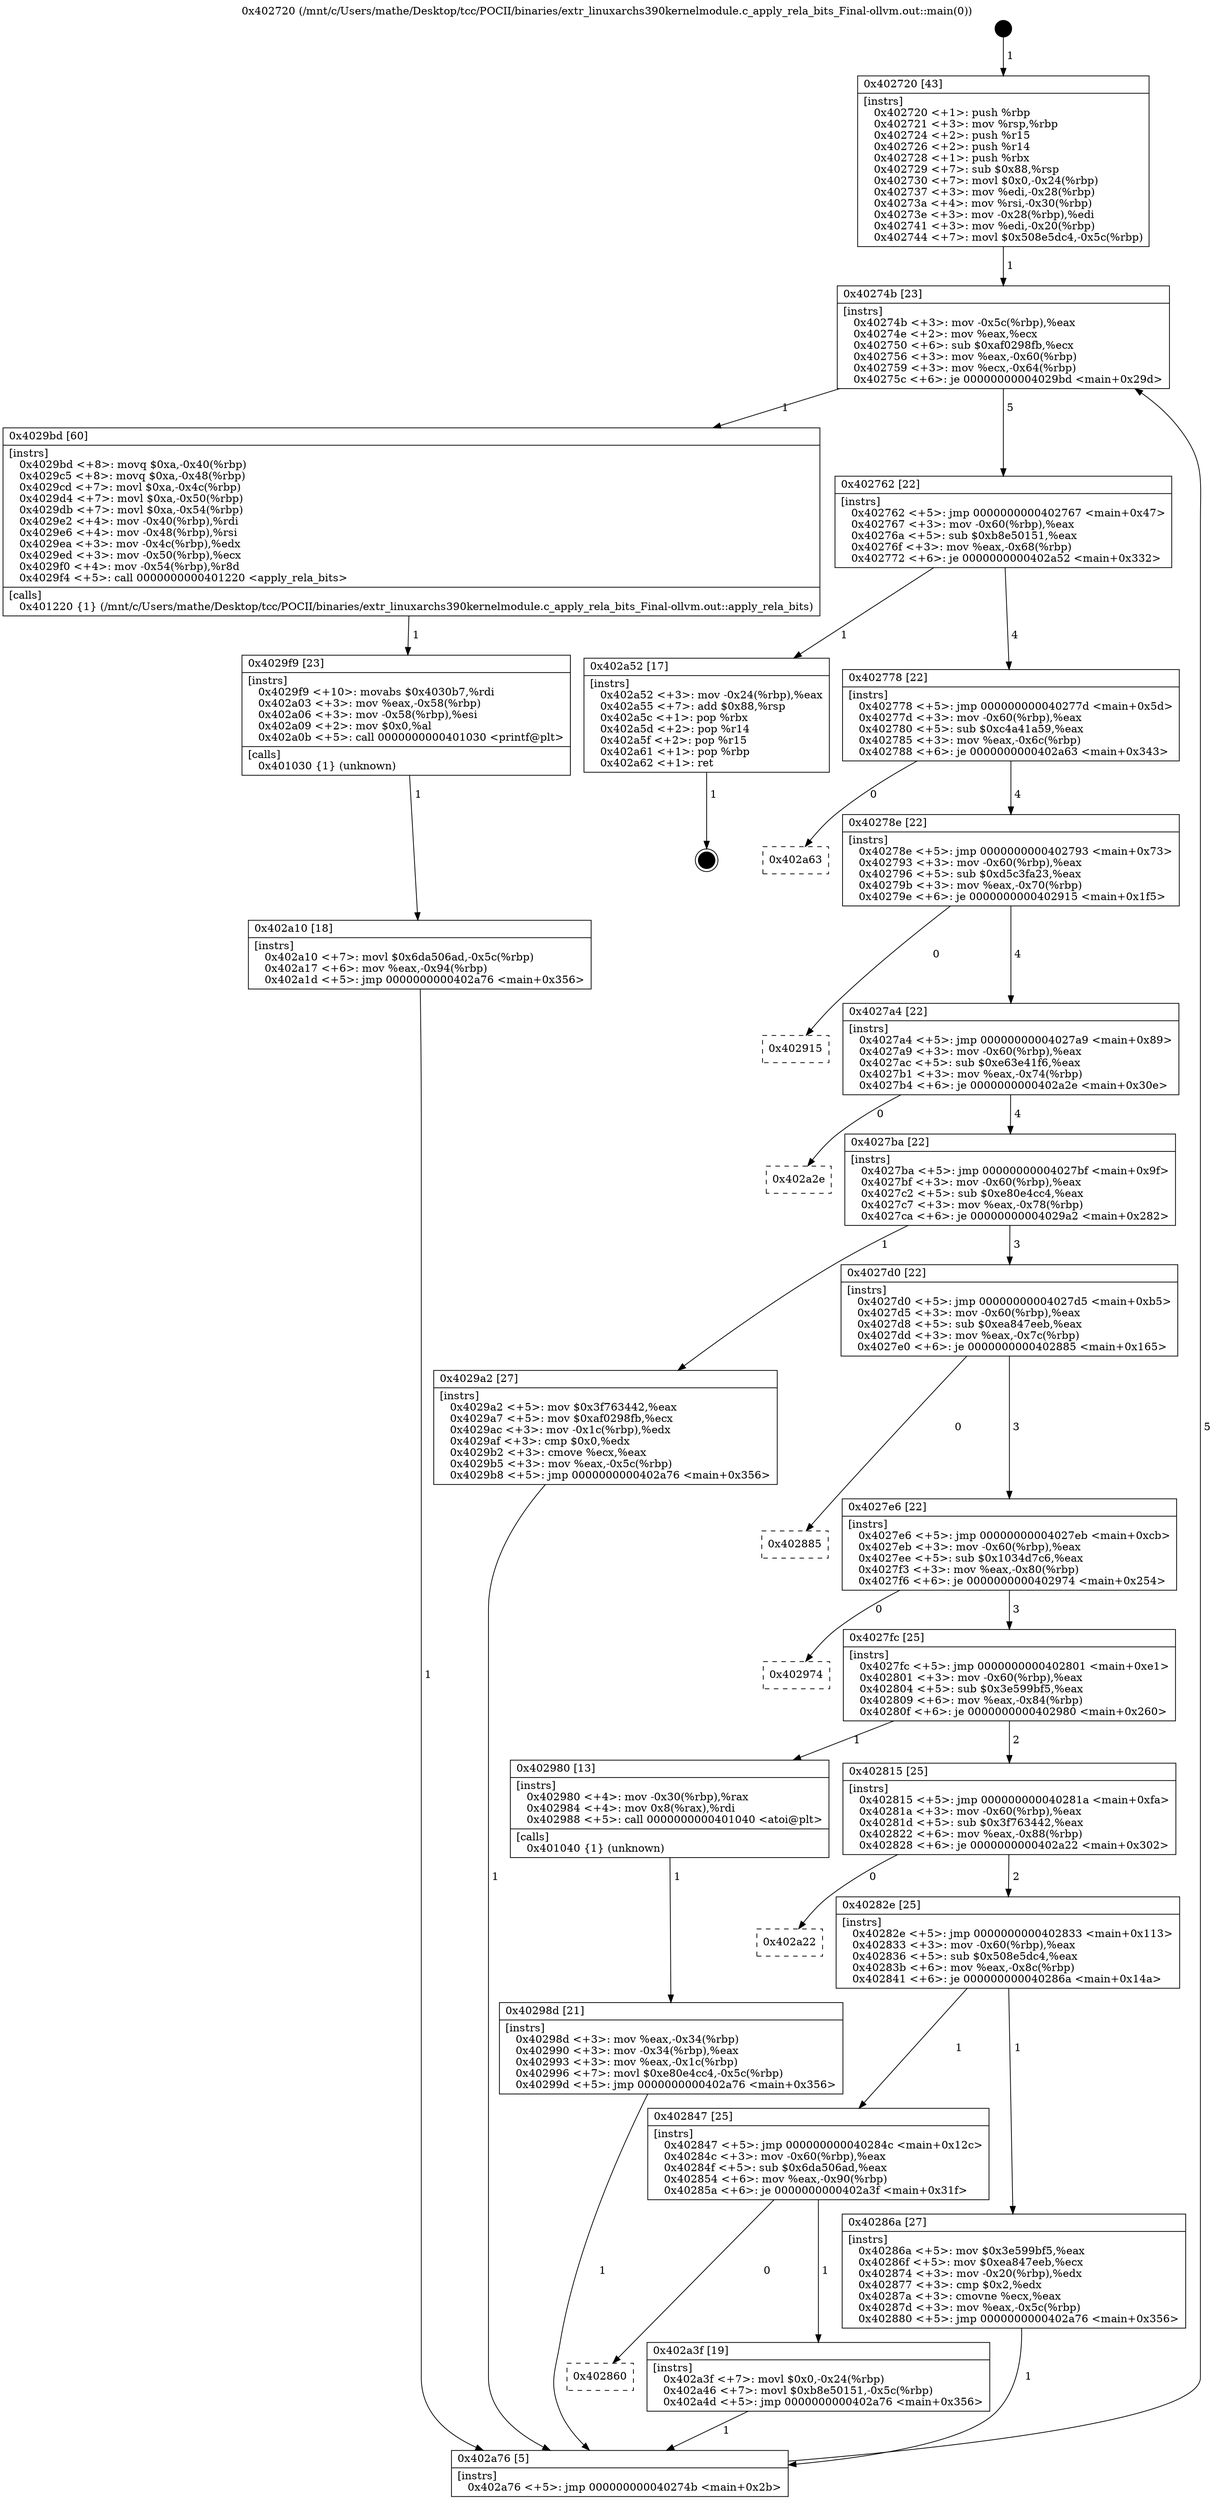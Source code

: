 digraph "0x402720" {
  label = "0x402720 (/mnt/c/Users/mathe/Desktop/tcc/POCII/binaries/extr_linuxarchs390kernelmodule.c_apply_rela_bits_Final-ollvm.out::main(0))"
  labelloc = "t"
  node[shape=record]

  Entry [label="",width=0.3,height=0.3,shape=circle,fillcolor=black,style=filled]
  "0x40274b" [label="{
     0x40274b [23]\l
     | [instrs]\l
     &nbsp;&nbsp;0x40274b \<+3\>: mov -0x5c(%rbp),%eax\l
     &nbsp;&nbsp;0x40274e \<+2\>: mov %eax,%ecx\l
     &nbsp;&nbsp;0x402750 \<+6\>: sub $0xaf0298fb,%ecx\l
     &nbsp;&nbsp;0x402756 \<+3\>: mov %eax,-0x60(%rbp)\l
     &nbsp;&nbsp;0x402759 \<+3\>: mov %ecx,-0x64(%rbp)\l
     &nbsp;&nbsp;0x40275c \<+6\>: je 00000000004029bd \<main+0x29d\>\l
  }"]
  "0x4029bd" [label="{
     0x4029bd [60]\l
     | [instrs]\l
     &nbsp;&nbsp;0x4029bd \<+8\>: movq $0xa,-0x40(%rbp)\l
     &nbsp;&nbsp;0x4029c5 \<+8\>: movq $0xa,-0x48(%rbp)\l
     &nbsp;&nbsp;0x4029cd \<+7\>: movl $0xa,-0x4c(%rbp)\l
     &nbsp;&nbsp;0x4029d4 \<+7\>: movl $0xa,-0x50(%rbp)\l
     &nbsp;&nbsp;0x4029db \<+7\>: movl $0xa,-0x54(%rbp)\l
     &nbsp;&nbsp;0x4029e2 \<+4\>: mov -0x40(%rbp),%rdi\l
     &nbsp;&nbsp;0x4029e6 \<+4\>: mov -0x48(%rbp),%rsi\l
     &nbsp;&nbsp;0x4029ea \<+3\>: mov -0x4c(%rbp),%edx\l
     &nbsp;&nbsp;0x4029ed \<+3\>: mov -0x50(%rbp),%ecx\l
     &nbsp;&nbsp;0x4029f0 \<+4\>: mov -0x54(%rbp),%r8d\l
     &nbsp;&nbsp;0x4029f4 \<+5\>: call 0000000000401220 \<apply_rela_bits\>\l
     | [calls]\l
     &nbsp;&nbsp;0x401220 \{1\} (/mnt/c/Users/mathe/Desktop/tcc/POCII/binaries/extr_linuxarchs390kernelmodule.c_apply_rela_bits_Final-ollvm.out::apply_rela_bits)\l
  }"]
  "0x402762" [label="{
     0x402762 [22]\l
     | [instrs]\l
     &nbsp;&nbsp;0x402762 \<+5\>: jmp 0000000000402767 \<main+0x47\>\l
     &nbsp;&nbsp;0x402767 \<+3\>: mov -0x60(%rbp),%eax\l
     &nbsp;&nbsp;0x40276a \<+5\>: sub $0xb8e50151,%eax\l
     &nbsp;&nbsp;0x40276f \<+3\>: mov %eax,-0x68(%rbp)\l
     &nbsp;&nbsp;0x402772 \<+6\>: je 0000000000402a52 \<main+0x332\>\l
  }"]
  Exit [label="",width=0.3,height=0.3,shape=circle,fillcolor=black,style=filled,peripheries=2]
  "0x402a52" [label="{
     0x402a52 [17]\l
     | [instrs]\l
     &nbsp;&nbsp;0x402a52 \<+3\>: mov -0x24(%rbp),%eax\l
     &nbsp;&nbsp;0x402a55 \<+7\>: add $0x88,%rsp\l
     &nbsp;&nbsp;0x402a5c \<+1\>: pop %rbx\l
     &nbsp;&nbsp;0x402a5d \<+2\>: pop %r14\l
     &nbsp;&nbsp;0x402a5f \<+2\>: pop %r15\l
     &nbsp;&nbsp;0x402a61 \<+1\>: pop %rbp\l
     &nbsp;&nbsp;0x402a62 \<+1\>: ret\l
  }"]
  "0x402778" [label="{
     0x402778 [22]\l
     | [instrs]\l
     &nbsp;&nbsp;0x402778 \<+5\>: jmp 000000000040277d \<main+0x5d\>\l
     &nbsp;&nbsp;0x40277d \<+3\>: mov -0x60(%rbp),%eax\l
     &nbsp;&nbsp;0x402780 \<+5\>: sub $0xc4a41a59,%eax\l
     &nbsp;&nbsp;0x402785 \<+3\>: mov %eax,-0x6c(%rbp)\l
     &nbsp;&nbsp;0x402788 \<+6\>: je 0000000000402a63 \<main+0x343\>\l
  }"]
  "0x402860" [label="{
     0x402860\l
  }", style=dashed]
  "0x402a63" [label="{
     0x402a63\l
  }", style=dashed]
  "0x40278e" [label="{
     0x40278e [22]\l
     | [instrs]\l
     &nbsp;&nbsp;0x40278e \<+5\>: jmp 0000000000402793 \<main+0x73\>\l
     &nbsp;&nbsp;0x402793 \<+3\>: mov -0x60(%rbp),%eax\l
     &nbsp;&nbsp;0x402796 \<+5\>: sub $0xd5c3fa23,%eax\l
     &nbsp;&nbsp;0x40279b \<+3\>: mov %eax,-0x70(%rbp)\l
     &nbsp;&nbsp;0x40279e \<+6\>: je 0000000000402915 \<main+0x1f5\>\l
  }"]
  "0x402a3f" [label="{
     0x402a3f [19]\l
     | [instrs]\l
     &nbsp;&nbsp;0x402a3f \<+7\>: movl $0x0,-0x24(%rbp)\l
     &nbsp;&nbsp;0x402a46 \<+7\>: movl $0xb8e50151,-0x5c(%rbp)\l
     &nbsp;&nbsp;0x402a4d \<+5\>: jmp 0000000000402a76 \<main+0x356\>\l
  }"]
  "0x402915" [label="{
     0x402915\l
  }", style=dashed]
  "0x4027a4" [label="{
     0x4027a4 [22]\l
     | [instrs]\l
     &nbsp;&nbsp;0x4027a4 \<+5\>: jmp 00000000004027a9 \<main+0x89\>\l
     &nbsp;&nbsp;0x4027a9 \<+3\>: mov -0x60(%rbp),%eax\l
     &nbsp;&nbsp;0x4027ac \<+5\>: sub $0xe63e41f6,%eax\l
     &nbsp;&nbsp;0x4027b1 \<+3\>: mov %eax,-0x74(%rbp)\l
     &nbsp;&nbsp;0x4027b4 \<+6\>: je 0000000000402a2e \<main+0x30e\>\l
  }"]
  "0x402a10" [label="{
     0x402a10 [18]\l
     | [instrs]\l
     &nbsp;&nbsp;0x402a10 \<+7\>: movl $0x6da506ad,-0x5c(%rbp)\l
     &nbsp;&nbsp;0x402a17 \<+6\>: mov %eax,-0x94(%rbp)\l
     &nbsp;&nbsp;0x402a1d \<+5\>: jmp 0000000000402a76 \<main+0x356\>\l
  }"]
  "0x402a2e" [label="{
     0x402a2e\l
  }", style=dashed]
  "0x4027ba" [label="{
     0x4027ba [22]\l
     | [instrs]\l
     &nbsp;&nbsp;0x4027ba \<+5\>: jmp 00000000004027bf \<main+0x9f\>\l
     &nbsp;&nbsp;0x4027bf \<+3\>: mov -0x60(%rbp),%eax\l
     &nbsp;&nbsp;0x4027c2 \<+5\>: sub $0xe80e4cc4,%eax\l
     &nbsp;&nbsp;0x4027c7 \<+3\>: mov %eax,-0x78(%rbp)\l
     &nbsp;&nbsp;0x4027ca \<+6\>: je 00000000004029a2 \<main+0x282\>\l
  }"]
  "0x4029f9" [label="{
     0x4029f9 [23]\l
     | [instrs]\l
     &nbsp;&nbsp;0x4029f9 \<+10\>: movabs $0x4030b7,%rdi\l
     &nbsp;&nbsp;0x402a03 \<+3\>: mov %eax,-0x58(%rbp)\l
     &nbsp;&nbsp;0x402a06 \<+3\>: mov -0x58(%rbp),%esi\l
     &nbsp;&nbsp;0x402a09 \<+2\>: mov $0x0,%al\l
     &nbsp;&nbsp;0x402a0b \<+5\>: call 0000000000401030 \<printf@plt\>\l
     | [calls]\l
     &nbsp;&nbsp;0x401030 \{1\} (unknown)\l
  }"]
  "0x4029a2" [label="{
     0x4029a2 [27]\l
     | [instrs]\l
     &nbsp;&nbsp;0x4029a2 \<+5\>: mov $0x3f763442,%eax\l
     &nbsp;&nbsp;0x4029a7 \<+5\>: mov $0xaf0298fb,%ecx\l
     &nbsp;&nbsp;0x4029ac \<+3\>: mov -0x1c(%rbp),%edx\l
     &nbsp;&nbsp;0x4029af \<+3\>: cmp $0x0,%edx\l
     &nbsp;&nbsp;0x4029b2 \<+3\>: cmove %ecx,%eax\l
     &nbsp;&nbsp;0x4029b5 \<+3\>: mov %eax,-0x5c(%rbp)\l
     &nbsp;&nbsp;0x4029b8 \<+5\>: jmp 0000000000402a76 \<main+0x356\>\l
  }"]
  "0x4027d0" [label="{
     0x4027d0 [22]\l
     | [instrs]\l
     &nbsp;&nbsp;0x4027d0 \<+5\>: jmp 00000000004027d5 \<main+0xb5\>\l
     &nbsp;&nbsp;0x4027d5 \<+3\>: mov -0x60(%rbp),%eax\l
     &nbsp;&nbsp;0x4027d8 \<+5\>: sub $0xea847eeb,%eax\l
     &nbsp;&nbsp;0x4027dd \<+3\>: mov %eax,-0x7c(%rbp)\l
     &nbsp;&nbsp;0x4027e0 \<+6\>: je 0000000000402885 \<main+0x165\>\l
  }"]
  "0x40298d" [label="{
     0x40298d [21]\l
     | [instrs]\l
     &nbsp;&nbsp;0x40298d \<+3\>: mov %eax,-0x34(%rbp)\l
     &nbsp;&nbsp;0x402990 \<+3\>: mov -0x34(%rbp),%eax\l
     &nbsp;&nbsp;0x402993 \<+3\>: mov %eax,-0x1c(%rbp)\l
     &nbsp;&nbsp;0x402996 \<+7\>: movl $0xe80e4cc4,-0x5c(%rbp)\l
     &nbsp;&nbsp;0x40299d \<+5\>: jmp 0000000000402a76 \<main+0x356\>\l
  }"]
  "0x402885" [label="{
     0x402885\l
  }", style=dashed]
  "0x4027e6" [label="{
     0x4027e6 [22]\l
     | [instrs]\l
     &nbsp;&nbsp;0x4027e6 \<+5\>: jmp 00000000004027eb \<main+0xcb\>\l
     &nbsp;&nbsp;0x4027eb \<+3\>: mov -0x60(%rbp),%eax\l
     &nbsp;&nbsp;0x4027ee \<+5\>: sub $0x1034d7c6,%eax\l
     &nbsp;&nbsp;0x4027f3 \<+3\>: mov %eax,-0x80(%rbp)\l
     &nbsp;&nbsp;0x4027f6 \<+6\>: je 0000000000402974 \<main+0x254\>\l
  }"]
  "0x402720" [label="{
     0x402720 [43]\l
     | [instrs]\l
     &nbsp;&nbsp;0x402720 \<+1\>: push %rbp\l
     &nbsp;&nbsp;0x402721 \<+3\>: mov %rsp,%rbp\l
     &nbsp;&nbsp;0x402724 \<+2\>: push %r15\l
     &nbsp;&nbsp;0x402726 \<+2\>: push %r14\l
     &nbsp;&nbsp;0x402728 \<+1\>: push %rbx\l
     &nbsp;&nbsp;0x402729 \<+7\>: sub $0x88,%rsp\l
     &nbsp;&nbsp;0x402730 \<+7\>: movl $0x0,-0x24(%rbp)\l
     &nbsp;&nbsp;0x402737 \<+3\>: mov %edi,-0x28(%rbp)\l
     &nbsp;&nbsp;0x40273a \<+4\>: mov %rsi,-0x30(%rbp)\l
     &nbsp;&nbsp;0x40273e \<+3\>: mov -0x28(%rbp),%edi\l
     &nbsp;&nbsp;0x402741 \<+3\>: mov %edi,-0x20(%rbp)\l
     &nbsp;&nbsp;0x402744 \<+7\>: movl $0x508e5dc4,-0x5c(%rbp)\l
  }"]
  "0x402974" [label="{
     0x402974\l
  }", style=dashed]
  "0x4027fc" [label="{
     0x4027fc [25]\l
     | [instrs]\l
     &nbsp;&nbsp;0x4027fc \<+5\>: jmp 0000000000402801 \<main+0xe1\>\l
     &nbsp;&nbsp;0x402801 \<+3\>: mov -0x60(%rbp),%eax\l
     &nbsp;&nbsp;0x402804 \<+5\>: sub $0x3e599bf5,%eax\l
     &nbsp;&nbsp;0x402809 \<+6\>: mov %eax,-0x84(%rbp)\l
     &nbsp;&nbsp;0x40280f \<+6\>: je 0000000000402980 \<main+0x260\>\l
  }"]
  "0x402a76" [label="{
     0x402a76 [5]\l
     | [instrs]\l
     &nbsp;&nbsp;0x402a76 \<+5\>: jmp 000000000040274b \<main+0x2b\>\l
  }"]
  "0x402980" [label="{
     0x402980 [13]\l
     | [instrs]\l
     &nbsp;&nbsp;0x402980 \<+4\>: mov -0x30(%rbp),%rax\l
     &nbsp;&nbsp;0x402984 \<+4\>: mov 0x8(%rax),%rdi\l
     &nbsp;&nbsp;0x402988 \<+5\>: call 0000000000401040 \<atoi@plt\>\l
     | [calls]\l
     &nbsp;&nbsp;0x401040 \{1\} (unknown)\l
  }"]
  "0x402815" [label="{
     0x402815 [25]\l
     | [instrs]\l
     &nbsp;&nbsp;0x402815 \<+5\>: jmp 000000000040281a \<main+0xfa\>\l
     &nbsp;&nbsp;0x40281a \<+3\>: mov -0x60(%rbp),%eax\l
     &nbsp;&nbsp;0x40281d \<+5\>: sub $0x3f763442,%eax\l
     &nbsp;&nbsp;0x402822 \<+6\>: mov %eax,-0x88(%rbp)\l
     &nbsp;&nbsp;0x402828 \<+6\>: je 0000000000402a22 \<main+0x302\>\l
  }"]
  "0x402847" [label="{
     0x402847 [25]\l
     | [instrs]\l
     &nbsp;&nbsp;0x402847 \<+5\>: jmp 000000000040284c \<main+0x12c\>\l
     &nbsp;&nbsp;0x40284c \<+3\>: mov -0x60(%rbp),%eax\l
     &nbsp;&nbsp;0x40284f \<+5\>: sub $0x6da506ad,%eax\l
     &nbsp;&nbsp;0x402854 \<+6\>: mov %eax,-0x90(%rbp)\l
     &nbsp;&nbsp;0x40285a \<+6\>: je 0000000000402a3f \<main+0x31f\>\l
  }"]
  "0x402a22" [label="{
     0x402a22\l
  }", style=dashed]
  "0x40282e" [label="{
     0x40282e [25]\l
     | [instrs]\l
     &nbsp;&nbsp;0x40282e \<+5\>: jmp 0000000000402833 \<main+0x113\>\l
     &nbsp;&nbsp;0x402833 \<+3\>: mov -0x60(%rbp),%eax\l
     &nbsp;&nbsp;0x402836 \<+5\>: sub $0x508e5dc4,%eax\l
     &nbsp;&nbsp;0x40283b \<+6\>: mov %eax,-0x8c(%rbp)\l
     &nbsp;&nbsp;0x402841 \<+6\>: je 000000000040286a \<main+0x14a\>\l
  }"]
  "0x40286a" [label="{
     0x40286a [27]\l
     | [instrs]\l
     &nbsp;&nbsp;0x40286a \<+5\>: mov $0x3e599bf5,%eax\l
     &nbsp;&nbsp;0x40286f \<+5\>: mov $0xea847eeb,%ecx\l
     &nbsp;&nbsp;0x402874 \<+3\>: mov -0x20(%rbp),%edx\l
     &nbsp;&nbsp;0x402877 \<+3\>: cmp $0x2,%edx\l
     &nbsp;&nbsp;0x40287a \<+3\>: cmovne %ecx,%eax\l
     &nbsp;&nbsp;0x40287d \<+3\>: mov %eax,-0x5c(%rbp)\l
     &nbsp;&nbsp;0x402880 \<+5\>: jmp 0000000000402a76 \<main+0x356\>\l
  }"]
  Entry -> "0x402720" [label=" 1"]
  "0x40274b" -> "0x4029bd" [label=" 1"]
  "0x40274b" -> "0x402762" [label=" 5"]
  "0x402a52" -> Exit [label=" 1"]
  "0x402762" -> "0x402a52" [label=" 1"]
  "0x402762" -> "0x402778" [label=" 4"]
  "0x402a3f" -> "0x402a76" [label=" 1"]
  "0x402778" -> "0x402a63" [label=" 0"]
  "0x402778" -> "0x40278e" [label=" 4"]
  "0x402847" -> "0x402860" [label=" 0"]
  "0x40278e" -> "0x402915" [label=" 0"]
  "0x40278e" -> "0x4027a4" [label=" 4"]
  "0x402847" -> "0x402a3f" [label=" 1"]
  "0x4027a4" -> "0x402a2e" [label=" 0"]
  "0x4027a4" -> "0x4027ba" [label=" 4"]
  "0x402a10" -> "0x402a76" [label=" 1"]
  "0x4027ba" -> "0x4029a2" [label=" 1"]
  "0x4027ba" -> "0x4027d0" [label=" 3"]
  "0x4029f9" -> "0x402a10" [label=" 1"]
  "0x4027d0" -> "0x402885" [label=" 0"]
  "0x4027d0" -> "0x4027e6" [label=" 3"]
  "0x4029bd" -> "0x4029f9" [label=" 1"]
  "0x4027e6" -> "0x402974" [label=" 0"]
  "0x4027e6" -> "0x4027fc" [label=" 3"]
  "0x4029a2" -> "0x402a76" [label=" 1"]
  "0x4027fc" -> "0x402980" [label=" 1"]
  "0x4027fc" -> "0x402815" [label=" 2"]
  "0x40298d" -> "0x402a76" [label=" 1"]
  "0x402815" -> "0x402a22" [label=" 0"]
  "0x402815" -> "0x40282e" [label=" 2"]
  "0x402980" -> "0x40298d" [label=" 1"]
  "0x40282e" -> "0x40286a" [label=" 1"]
  "0x40282e" -> "0x402847" [label=" 1"]
  "0x40286a" -> "0x402a76" [label=" 1"]
  "0x402720" -> "0x40274b" [label=" 1"]
  "0x402a76" -> "0x40274b" [label=" 5"]
}
